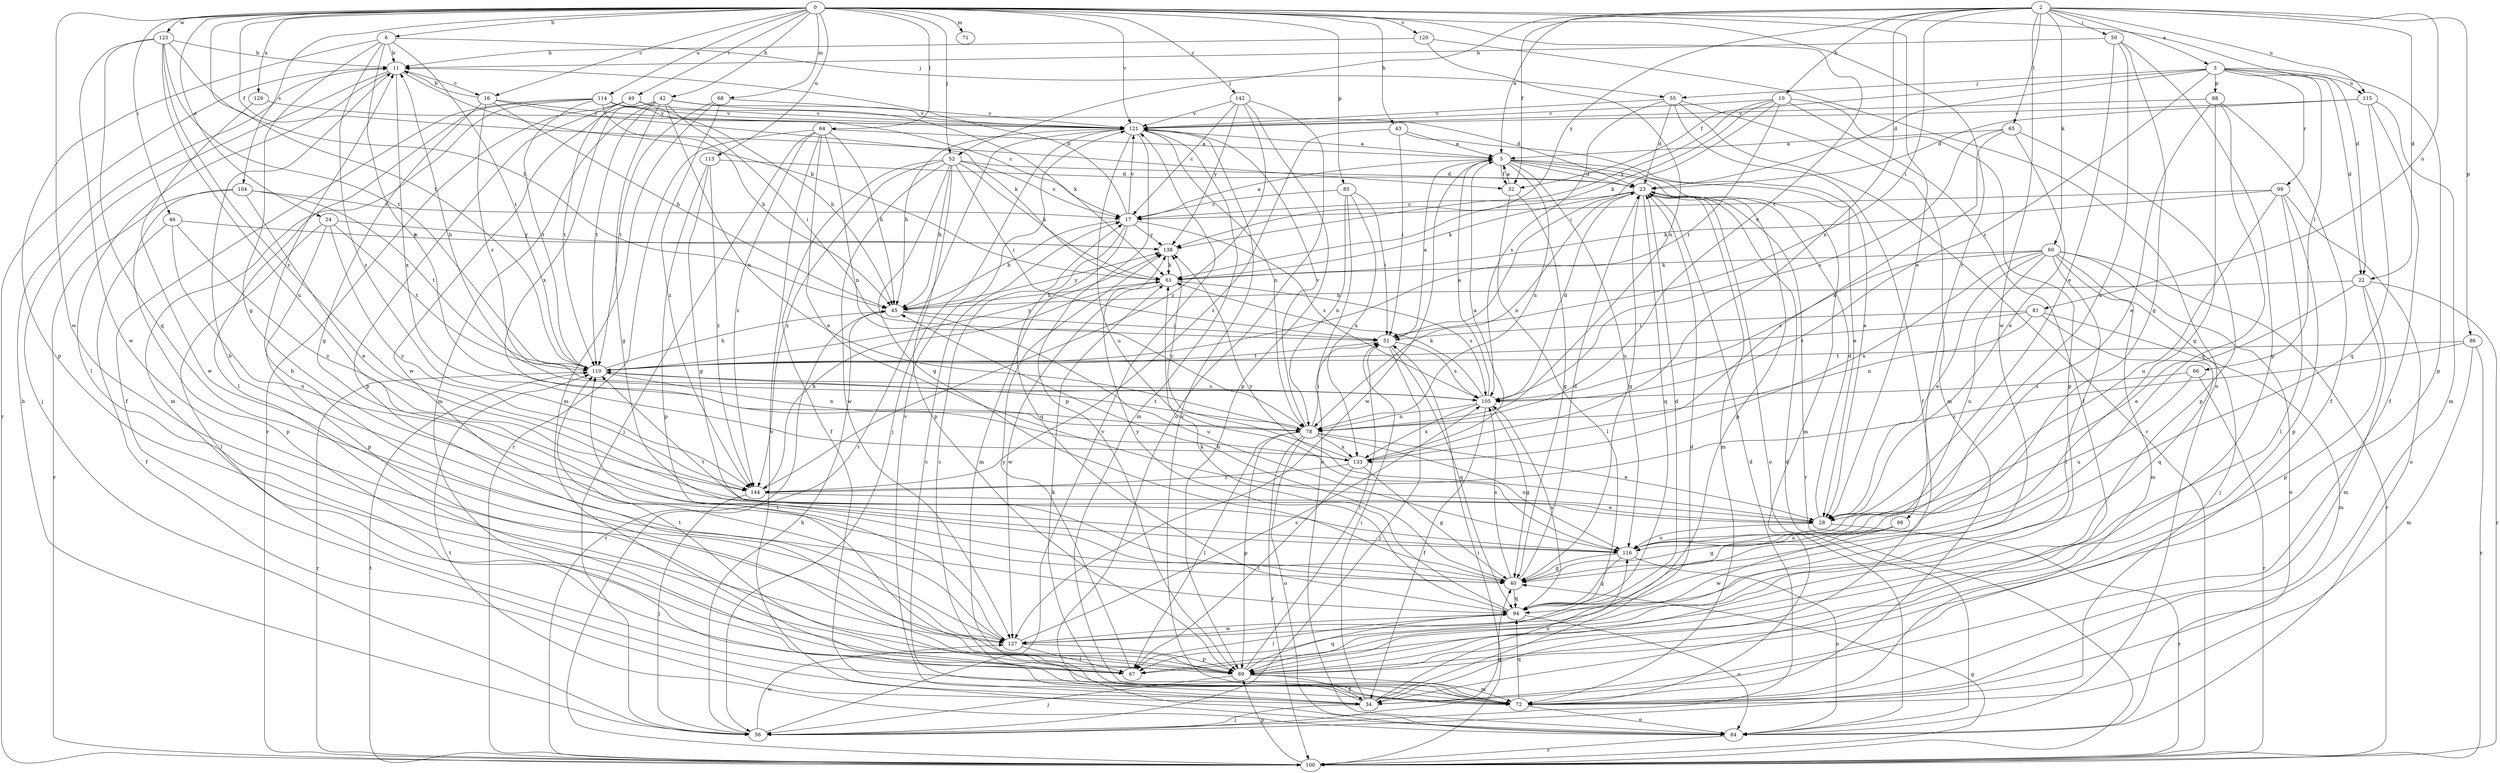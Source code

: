 strict digraph  {
0;
2;
3;
5;
6;
10;
11;
16;
17;
22;
23;
24;
28;
32;
34;
40;
42;
43;
45;
46;
49;
50;
51;
52;
55;
56;
60;
61;
64;
65;
66;
67;
68;
71;
72;
78;
81;
84;
85;
86;
88;
89;
94;
98;
99;
100;
104;
105;
110;
113;
114;
115;
116;
120;
121;
125;
127;
129;
133;
138;
142;
144;
0 -> 6  [label=b];
0 -> 16  [label=c];
0 -> 22  [label=d];
0 -> 24  [label=e];
0 -> 28  [label=e];
0 -> 32  [label=f];
0 -> 42  [label=h];
0 -> 43  [label=h];
0 -> 46  [label=i];
0 -> 49  [label=i];
0 -> 52  [label=j];
0 -> 64  [label=l];
0 -> 68  [label=m];
0 -> 71  [label=m];
0 -> 78  [label=n];
0 -> 85  [label=p];
0 -> 98  [label=r];
0 -> 104  [label=s];
0 -> 110  [label=t];
0 -> 113  [label=u];
0 -> 114  [label=u];
0 -> 120  [label=v];
0 -> 121  [label=v];
0 -> 125  [label=w];
0 -> 127  [label=w];
0 -> 129  [label=x];
0 -> 142  [label=z];
2 -> 3  [label=a];
2 -> 5  [label=a];
2 -> 10  [label=b];
2 -> 22  [label=d];
2 -> 32  [label=f];
2 -> 50  [label=i];
2 -> 51  [label=i];
2 -> 52  [label=j];
2 -> 60  [label=k];
2 -> 65  [label=l];
2 -> 81  [label=o];
2 -> 86  [label=p];
2 -> 115  [label=u];
2 -> 127  [label=w];
2 -> 133  [label=x];
2 -> 138  [label=y];
3 -> 22  [label=d];
3 -> 23  [label=d];
3 -> 32  [label=f];
3 -> 55  [label=j];
3 -> 66  [label=l];
3 -> 88  [label=p];
3 -> 89  [label=p];
3 -> 99  [label=r];
3 -> 105  [label=s];
3 -> 115  [label=u];
5 -> 23  [label=d];
5 -> 28  [label=e];
5 -> 32  [label=f];
5 -> 72  [label=m];
5 -> 78  [label=n];
5 -> 89  [label=p];
5 -> 116  [label=u];
5 -> 127  [label=w];
6 -> 11  [label=b];
6 -> 40  [label=g];
6 -> 55  [label=j];
6 -> 78  [label=n];
6 -> 89  [label=p];
6 -> 110  [label=t];
6 -> 144  [label=z];
10 -> 34  [label=f];
10 -> 51  [label=i];
10 -> 61  [label=k];
10 -> 89  [label=p];
10 -> 110  [label=t];
10 -> 121  [label=v];
10 -> 138  [label=y];
11 -> 16  [label=c];
11 -> 56  [label=j];
11 -> 61  [label=k];
11 -> 67  [label=l];
11 -> 100  [label=r];
11 -> 133  [label=x];
16 -> 11  [label=b];
16 -> 40  [label=g];
16 -> 45  [label=h];
16 -> 61  [label=k];
16 -> 105  [label=s];
16 -> 121  [label=v];
17 -> 5  [label=a];
17 -> 11  [label=b];
17 -> 45  [label=h];
17 -> 72  [label=m];
17 -> 94  [label=q];
17 -> 105  [label=s];
17 -> 121  [label=v];
17 -> 138  [label=y];
22 -> 28  [label=e];
22 -> 45  [label=h];
22 -> 72  [label=m];
22 -> 89  [label=p];
22 -> 100  [label=r];
23 -> 17  [label=c];
23 -> 40  [label=g];
23 -> 61  [label=k];
23 -> 72  [label=m];
23 -> 78  [label=n];
23 -> 84  [label=o];
23 -> 94  [label=q];
23 -> 100  [label=r];
24 -> 67  [label=l];
24 -> 89  [label=p];
24 -> 110  [label=t];
24 -> 138  [label=y];
24 -> 144  [label=z];
28 -> 23  [label=d];
28 -> 100  [label=r];
28 -> 116  [label=u];
28 -> 138  [label=y];
32 -> 5  [label=a];
32 -> 40  [label=g];
32 -> 67  [label=l];
34 -> 17  [label=c];
34 -> 23  [label=d];
34 -> 51  [label=i];
34 -> 56  [label=j];
34 -> 116  [label=u];
34 -> 121  [label=v];
40 -> 23  [label=d];
40 -> 45  [label=h];
40 -> 94  [label=q];
40 -> 105  [label=s];
42 -> 40  [label=g];
42 -> 51  [label=i];
42 -> 61  [label=k];
42 -> 72  [label=m];
42 -> 78  [label=n];
42 -> 110  [label=t];
42 -> 121  [label=v];
42 -> 127  [label=w];
42 -> 133  [label=x];
43 -> 5  [label=a];
43 -> 28  [label=e];
43 -> 51  [label=i];
43 -> 144  [label=z];
45 -> 51  [label=i];
45 -> 100  [label=r];
45 -> 116  [label=u];
45 -> 138  [label=y];
46 -> 34  [label=f];
46 -> 116  [label=u];
46 -> 138  [label=y];
46 -> 144  [label=z];
49 -> 45  [label=h];
49 -> 89  [label=p];
49 -> 100  [label=r];
49 -> 110  [label=t];
49 -> 121  [label=v];
50 -> 11  [label=b];
50 -> 28  [label=e];
50 -> 40  [label=g];
50 -> 89  [label=p];
50 -> 116  [label=u];
51 -> 5  [label=a];
51 -> 56  [label=j];
51 -> 94  [label=q];
51 -> 105  [label=s];
51 -> 110  [label=t];
52 -> 17  [label=c];
52 -> 23  [label=d];
52 -> 34  [label=f];
52 -> 40  [label=g];
52 -> 45  [label=h];
52 -> 51  [label=i];
52 -> 61  [label=k];
52 -> 89  [label=p];
52 -> 127  [label=w];
52 -> 144  [label=z];
55 -> 23  [label=d];
55 -> 34  [label=f];
55 -> 72  [label=m];
55 -> 100  [label=r];
55 -> 105  [label=s];
55 -> 121  [label=v];
56 -> 11  [label=b];
56 -> 23  [label=d];
56 -> 40  [label=g];
56 -> 45  [label=h];
56 -> 121  [label=v];
56 -> 127  [label=w];
60 -> 28  [label=e];
60 -> 56  [label=j];
60 -> 61  [label=k];
60 -> 67  [label=l];
60 -> 72  [label=m];
60 -> 84  [label=o];
60 -> 100  [label=r];
60 -> 105  [label=s];
60 -> 116  [label=u];
60 -> 133  [label=x];
61 -> 45  [label=h];
61 -> 105  [label=s];
61 -> 127  [label=w];
64 -> 5  [label=a];
64 -> 28  [label=e];
64 -> 45  [label=h];
64 -> 56  [label=j];
64 -> 78  [label=n];
64 -> 84  [label=o];
64 -> 100  [label=r];
64 -> 144  [label=z];
65 -> 5  [label=a];
65 -> 28  [label=e];
65 -> 89  [label=p];
65 -> 105  [label=s];
65 -> 133  [label=x];
66 -> 100  [label=r];
66 -> 105  [label=s];
66 -> 116  [label=u];
67 -> 110  [label=t];
67 -> 138  [label=y];
68 -> 72  [label=m];
68 -> 110  [label=t];
68 -> 121  [label=v];
68 -> 144  [label=z];
72 -> 17  [label=c];
72 -> 61  [label=k];
72 -> 84  [label=o];
72 -> 94  [label=q];
72 -> 121  [label=v];
78 -> 28  [label=e];
78 -> 51  [label=i];
78 -> 67  [label=l];
78 -> 84  [label=o];
78 -> 89  [label=p];
78 -> 100  [label=r];
78 -> 110  [label=t];
78 -> 116  [label=u];
78 -> 121  [label=v];
78 -> 133  [label=x];
81 -> 51  [label=i];
81 -> 72  [label=m];
81 -> 78  [label=n];
81 -> 94  [label=q];
81 -> 110  [label=t];
84 -> 23  [label=d];
84 -> 100  [label=r];
84 -> 110  [label=t];
85 -> 17  [label=c];
85 -> 51  [label=i];
85 -> 78  [label=n];
85 -> 84  [label=o];
85 -> 133  [label=x];
86 -> 72  [label=m];
86 -> 100  [label=r];
86 -> 110  [label=t];
86 -> 144  [label=z];
88 -> 28  [label=e];
88 -> 34  [label=f];
88 -> 40  [label=g];
88 -> 94  [label=q];
88 -> 121  [label=v];
89 -> 11  [label=b];
89 -> 34  [label=f];
89 -> 51  [label=i];
89 -> 56  [label=j];
89 -> 72  [label=m];
89 -> 94  [label=q];
94 -> 23  [label=d];
94 -> 61  [label=k];
94 -> 67  [label=l];
94 -> 84  [label=o];
94 -> 105  [label=s];
94 -> 127  [label=w];
94 -> 138  [label=y];
98 -> 40  [label=g];
98 -> 116  [label=u];
98 -> 127  [label=w];
99 -> 17  [label=c];
99 -> 61  [label=k];
99 -> 67  [label=l];
99 -> 84  [label=o];
99 -> 89  [label=p];
99 -> 116  [label=u];
100 -> 40  [label=g];
100 -> 51  [label=i];
100 -> 89  [label=p];
100 -> 110  [label=t];
104 -> 17  [label=c];
104 -> 28  [label=e];
104 -> 89  [label=p];
104 -> 100  [label=r];
104 -> 110  [label=t];
105 -> 5  [label=a];
105 -> 11  [label=b];
105 -> 23  [label=d];
105 -> 34  [label=f];
105 -> 40  [label=g];
105 -> 61  [label=k];
105 -> 78  [label=n];
105 -> 133  [label=x];
110 -> 45  [label=h];
110 -> 78  [label=n];
110 -> 100  [label=r];
110 -> 105  [label=s];
110 -> 138  [label=y];
113 -> 23  [label=d];
113 -> 40  [label=g];
113 -> 89  [label=p];
113 -> 144  [label=z];
114 -> 17  [label=c];
114 -> 23  [label=d];
114 -> 34  [label=f];
114 -> 45  [label=h];
114 -> 67  [label=l];
114 -> 72  [label=m];
114 -> 110  [label=t];
114 -> 121  [label=v];
115 -> 23  [label=d];
115 -> 34  [label=f];
115 -> 72  [label=m];
115 -> 94  [label=q];
115 -> 121  [label=v];
116 -> 40  [label=g];
116 -> 84  [label=o];
116 -> 94  [label=q];
116 -> 110  [label=t];
120 -> 11  [label=b];
120 -> 78  [label=n];
120 -> 84  [label=o];
121 -> 5  [label=a];
121 -> 45  [label=h];
121 -> 56  [label=j];
121 -> 72  [label=m];
121 -> 78  [label=n];
121 -> 89  [label=p];
121 -> 100  [label=r];
121 -> 116  [label=u];
125 -> 11  [label=b];
125 -> 45  [label=h];
125 -> 94  [label=q];
125 -> 110  [label=t];
125 -> 116  [label=u];
125 -> 127  [label=w];
125 -> 144  [label=z];
127 -> 11  [label=b];
127 -> 67  [label=l];
127 -> 89  [label=p];
127 -> 105  [label=s];
127 -> 110  [label=t];
129 -> 121  [label=v];
129 -> 127  [label=w];
133 -> 5  [label=a];
133 -> 40  [label=g];
133 -> 67  [label=l];
133 -> 138  [label=y];
133 -> 144  [label=z];
138 -> 61  [label=k];
142 -> 17  [label=c];
142 -> 84  [label=o];
142 -> 89  [label=p];
142 -> 121  [label=v];
142 -> 138  [label=y];
142 -> 144  [label=z];
144 -> 28  [label=e];
144 -> 56  [label=j];
144 -> 61  [label=k];
}
